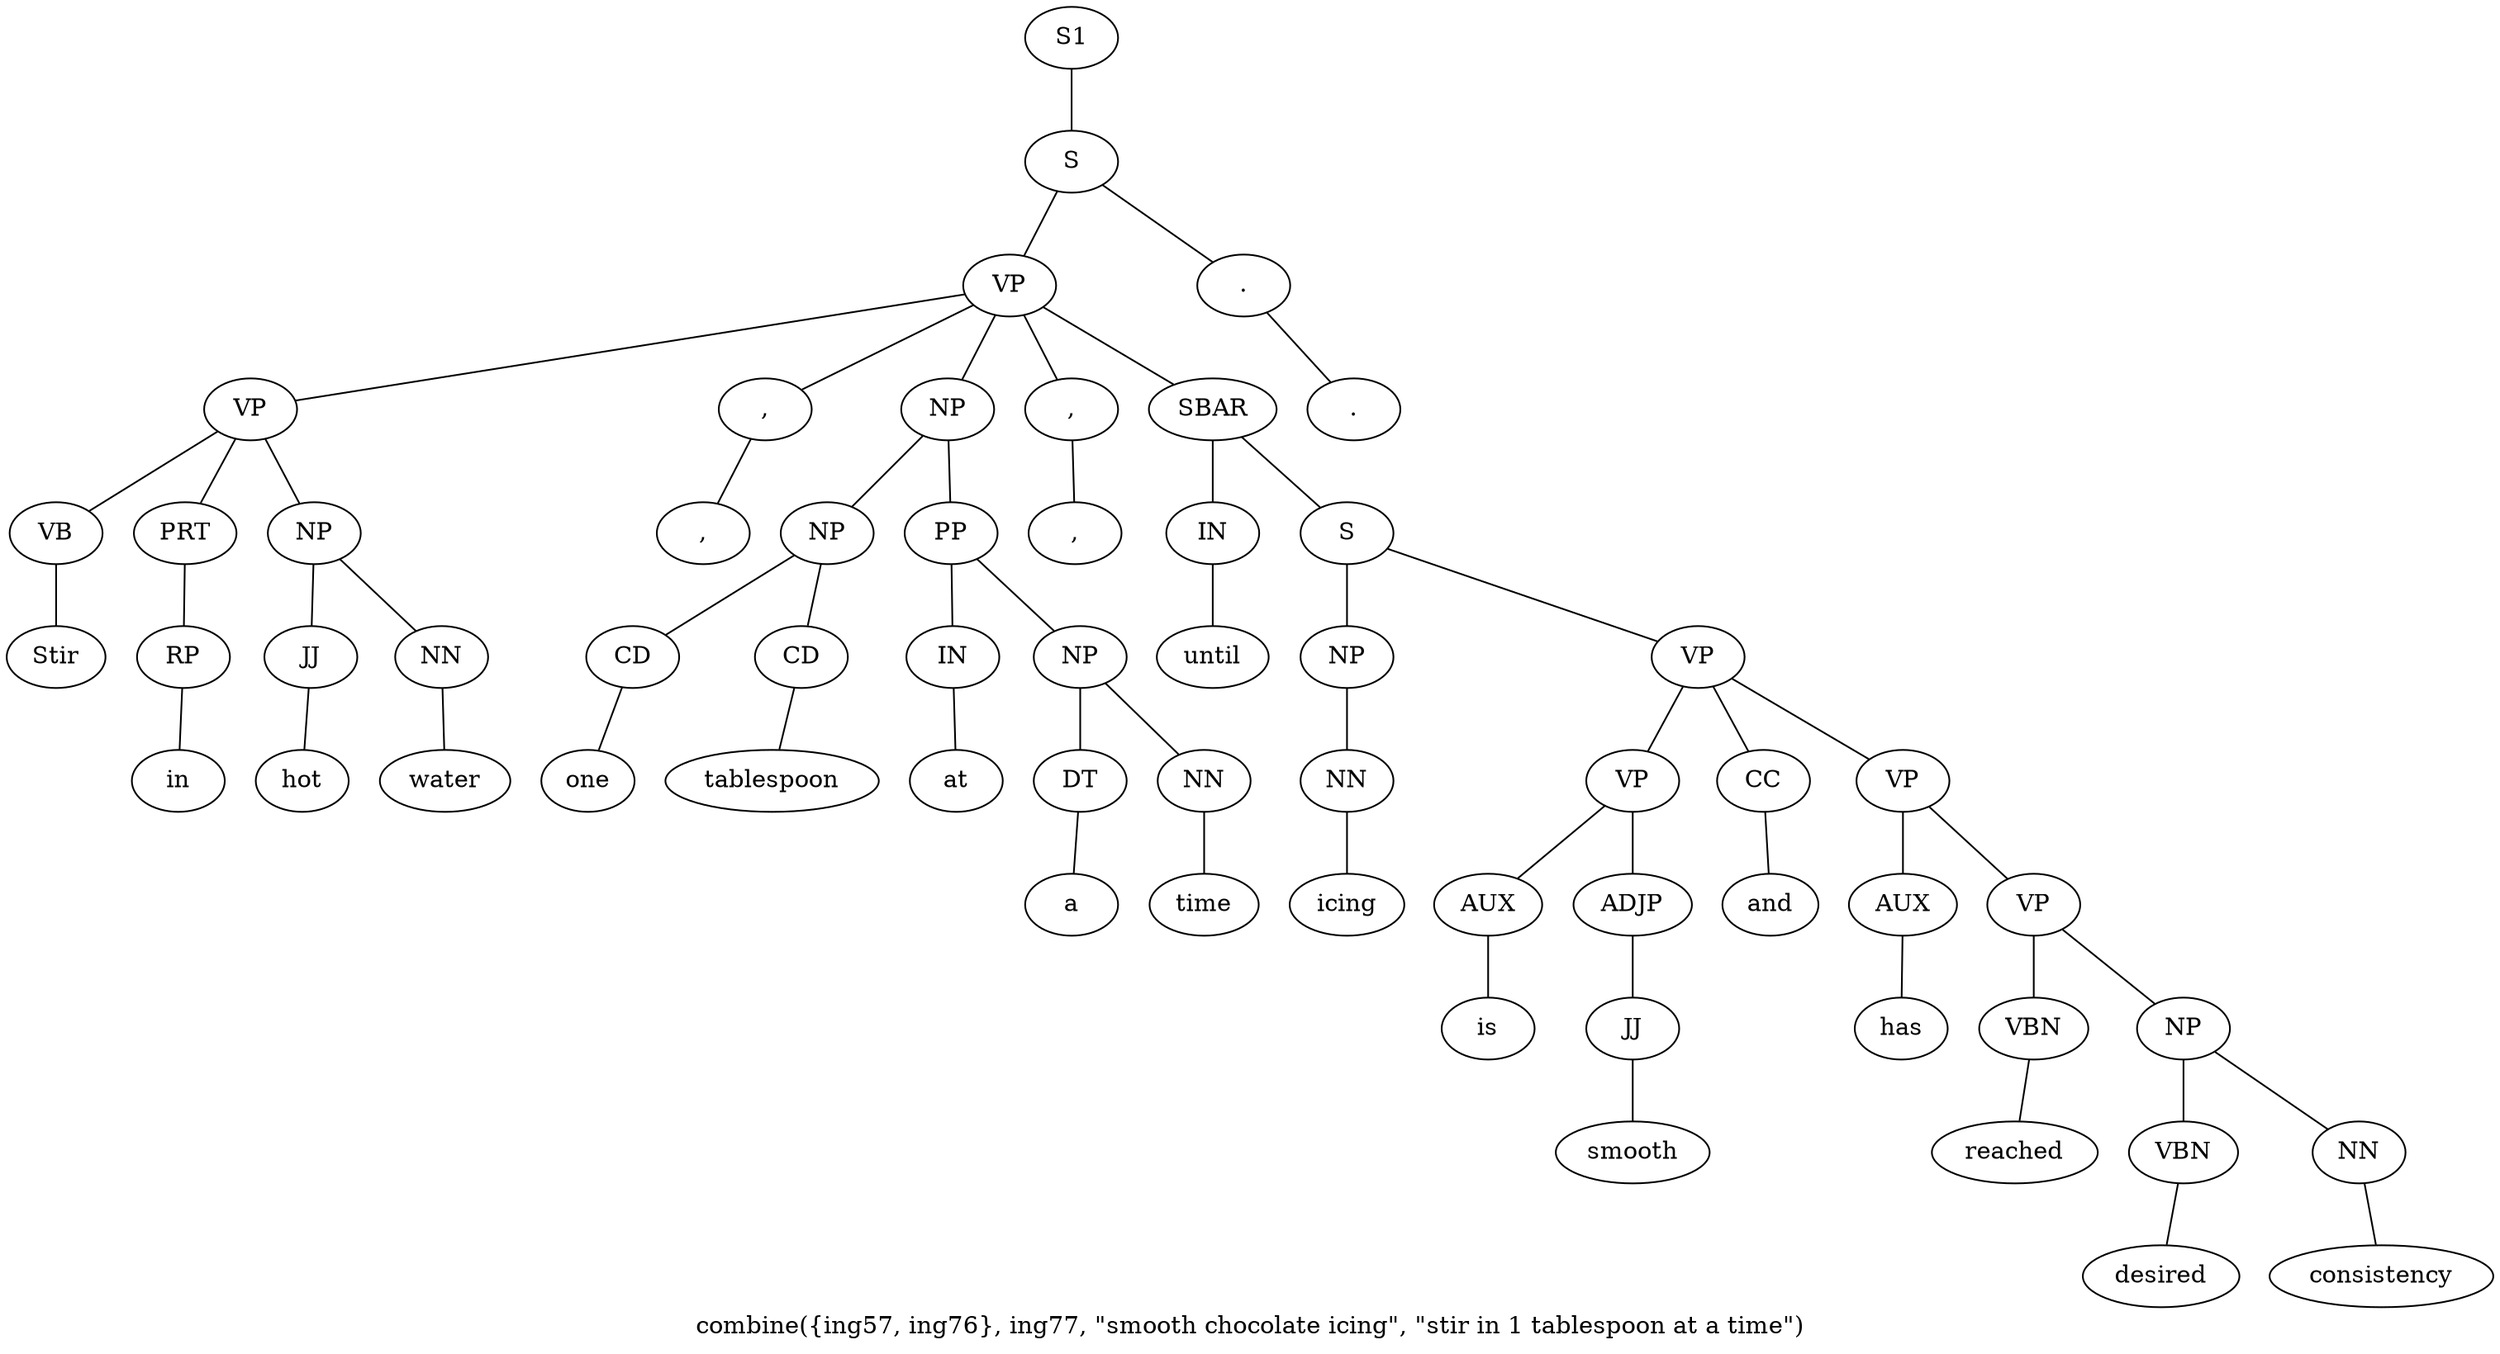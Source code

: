 graph SyntaxGraph {
	label = "combine({ing57, ing76}, ing77, \"smooth chocolate icing\", \"stir in 1 tablespoon at a time\")";
	Node0 [label="S1"];
	Node1 [label="S"];
	Node2 [label="VP"];
	Node3 [label="VP"];
	Node4 [label="VB"];
	Node5 [label="Stir"];
	Node6 [label="PRT"];
	Node7 [label="RP"];
	Node8 [label="in"];
	Node9 [label="NP"];
	Node10 [label="JJ"];
	Node11 [label="hot"];
	Node12 [label="NN"];
	Node13 [label="water"];
	Node14 [label=","];
	Node15 [label=","];
	Node16 [label="NP"];
	Node17 [label="NP"];
	Node18 [label="CD"];
	Node19 [label="one"];
	Node20 [label="CD"];
	Node21 [label="tablespoon"];
	Node22 [label="PP"];
	Node23 [label="IN"];
	Node24 [label="at"];
	Node25 [label="NP"];
	Node26 [label="DT"];
	Node27 [label="a"];
	Node28 [label="NN"];
	Node29 [label="time"];
	Node30 [label=","];
	Node31 [label=","];
	Node32 [label="SBAR"];
	Node33 [label="IN"];
	Node34 [label="until"];
	Node35 [label="S"];
	Node36 [label="NP"];
	Node37 [label="NN"];
	Node38 [label="icing"];
	Node39 [label="VP"];
	Node40 [label="VP"];
	Node41 [label="AUX"];
	Node42 [label="is"];
	Node43 [label="ADJP"];
	Node44 [label="JJ"];
	Node45 [label="smooth"];
	Node46 [label="CC"];
	Node47 [label="and"];
	Node48 [label="VP"];
	Node49 [label="AUX"];
	Node50 [label="has"];
	Node51 [label="VP"];
	Node52 [label="VBN"];
	Node53 [label="reached"];
	Node54 [label="NP"];
	Node55 [label="VBN"];
	Node56 [label="desired"];
	Node57 [label="NN"];
	Node58 [label="consistency"];
	Node59 [label="."];
	Node60 [label="."];

	Node0 -- Node1;
	Node1 -- Node2;
	Node1 -- Node59;
	Node2 -- Node3;
	Node2 -- Node14;
	Node2 -- Node16;
	Node2 -- Node30;
	Node2 -- Node32;
	Node3 -- Node4;
	Node3 -- Node6;
	Node3 -- Node9;
	Node4 -- Node5;
	Node6 -- Node7;
	Node7 -- Node8;
	Node9 -- Node10;
	Node9 -- Node12;
	Node10 -- Node11;
	Node12 -- Node13;
	Node14 -- Node15;
	Node16 -- Node17;
	Node16 -- Node22;
	Node17 -- Node18;
	Node17 -- Node20;
	Node18 -- Node19;
	Node20 -- Node21;
	Node22 -- Node23;
	Node22 -- Node25;
	Node23 -- Node24;
	Node25 -- Node26;
	Node25 -- Node28;
	Node26 -- Node27;
	Node28 -- Node29;
	Node30 -- Node31;
	Node32 -- Node33;
	Node32 -- Node35;
	Node33 -- Node34;
	Node35 -- Node36;
	Node35 -- Node39;
	Node36 -- Node37;
	Node37 -- Node38;
	Node39 -- Node40;
	Node39 -- Node46;
	Node39 -- Node48;
	Node40 -- Node41;
	Node40 -- Node43;
	Node41 -- Node42;
	Node43 -- Node44;
	Node44 -- Node45;
	Node46 -- Node47;
	Node48 -- Node49;
	Node48 -- Node51;
	Node49 -- Node50;
	Node51 -- Node52;
	Node51 -- Node54;
	Node52 -- Node53;
	Node54 -- Node55;
	Node54 -- Node57;
	Node55 -- Node56;
	Node57 -- Node58;
	Node59 -- Node60;
}